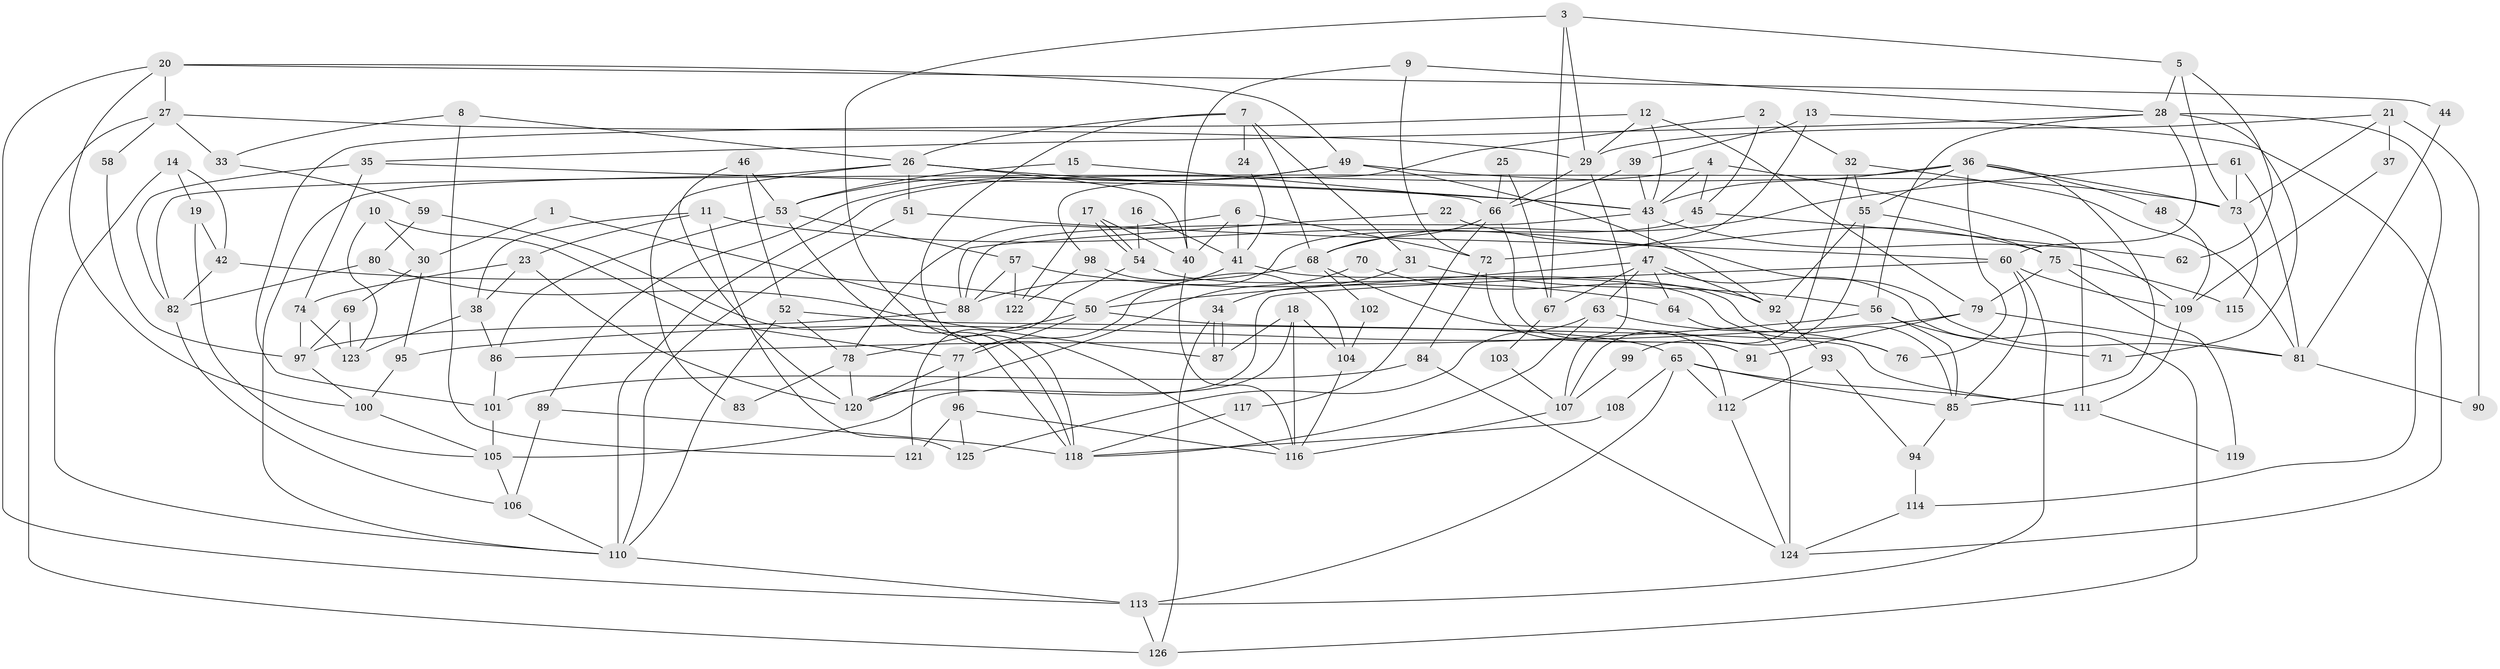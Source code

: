 // coarse degree distribution, {4: 0.2125, 5: 0.1875, 9: 0.1, 7: 0.1125, 8: 0.0875, 3: 0.1, 2: 0.15, 6: 0.05}
// Generated by graph-tools (version 1.1) at 2025/41/03/06/25 10:41:58]
// undirected, 126 vertices, 252 edges
graph export_dot {
graph [start="1"]
  node [color=gray90,style=filled];
  1;
  2;
  3;
  4;
  5;
  6;
  7;
  8;
  9;
  10;
  11;
  12;
  13;
  14;
  15;
  16;
  17;
  18;
  19;
  20;
  21;
  22;
  23;
  24;
  25;
  26;
  27;
  28;
  29;
  30;
  31;
  32;
  33;
  34;
  35;
  36;
  37;
  38;
  39;
  40;
  41;
  42;
  43;
  44;
  45;
  46;
  47;
  48;
  49;
  50;
  51;
  52;
  53;
  54;
  55;
  56;
  57;
  58;
  59;
  60;
  61;
  62;
  63;
  64;
  65;
  66;
  67;
  68;
  69;
  70;
  71;
  72;
  73;
  74;
  75;
  76;
  77;
  78;
  79;
  80;
  81;
  82;
  83;
  84;
  85;
  86;
  87;
  88;
  89;
  90;
  91;
  92;
  93;
  94;
  95;
  96;
  97;
  98;
  99;
  100;
  101;
  102;
  103;
  104;
  105;
  106;
  107;
  108;
  109;
  110;
  111;
  112;
  113;
  114;
  115;
  116;
  117;
  118;
  119;
  120;
  121;
  122;
  123;
  124;
  125;
  126;
  1 -- 30;
  1 -- 88;
  2 -- 45;
  2 -- 32;
  2 -- 98;
  3 -- 29;
  3 -- 5;
  3 -- 67;
  3 -- 118;
  4 -- 110;
  4 -- 43;
  4 -- 45;
  4 -- 111;
  5 -- 73;
  5 -- 28;
  5 -- 62;
  6 -- 41;
  6 -- 40;
  6 -- 72;
  6 -- 78;
  7 -- 31;
  7 -- 116;
  7 -- 24;
  7 -- 26;
  7 -- 68;
  8 -- 33;
  8 -- 26;
  8 -- 121;
  9 -- 40;
  9 -- 28;
  9 -- 72;
  10 -- 30;
  10 -- 77;
  10 -- 123;
  11 -- 23;
  11 -- 81;
  11 -- 38;
  11 -- 125;
  12 -- 79;
  12 -- 43;
  12 -- 29;
  12 -- 101;
  13 -- 72;
  13 -- 124;
  13 -- 39;
  14 -- 42;
  14 -- 110;
  14 -- 19;
  15 -- 66;
  15 -- 53;
  16 -- 54;
  16 -- 41;
  17 -- 40;
  17 -- 54;
  17 -- 54;
  17 -- 122;
  18 -- 116;
  18 -- 105;
  18 -- 87;
  18 -- 104;
  19 -- 42;
  19 -- 105;
  20 -- 49;
  20 -- 100;
  20 -- 27;
  20 -- 44;
  20 -- 113;
  21 -- 73;
  21 -- 29;
  21 -- 37;
  21 -- 90;
  22 -- 75;
  22 -- 88;
  23 -- 74;
  23 -- 38;
  23 -- 120;
  24 -- 41;
  25 -- 66;
  25 -- 67;
  26 -- 51;
  26 -- 40;
  26 -- 43;
  26 -- 83;
  26 -- 110;
  27 -- 126;
  27 -- 29;
  27 -- 33;
  27 -- 58;
  28 -- 56;
  28 -- 60;
  28 -- 35;
  28 -- 71;
  28 -- 114;
  29 -- 66;
  29 -- 107;
  30 -- 95;
  30 -- 69;
  31 -- 34;
  31 -- 56;
  32 -- 107;
  32 -- 55;
  32 -- 81;
  33 -- 59;
  34 -- 126;
  34 -- 87;
  34 -- 87;
  35 -- 43;
  35 -- 74;
  35 -- 82;
  36 -- 85;
  36 -- 82;
  36 -- 43;
  36 -- 48;
  36 -- 55;
  36 -- 73;
  36 -- 76;
  37 -- 109;
  38 -- 86;
  38 -- 123;
  39 -- 43;
  39 -- 66;
  40 -- 116;
  41 -- 50;
  41 -- 85;
  42 -- 50;
  42 -- 82;
  43 -- 47;
  43 -- 62;
  43 -- 88;
  44 -- 81;
  45 -- 77;
  45 -- 109;
  46 -- 53;
  46 -- 120;
  46 -- 52;
  47 -- 50;
  47 -- 63;
  47 -- 64;
  47 -- 67;
  47 -- 92;
  47 -- 126;
  48 -- 109;
  49 -- 53;
  49 -- 89;
  49 -- 73;
  49 -- 92;
  50 -- 65;
  50 -- 78;
  50 -- 77;
  51 -- 60;
  51 -- 110;
  52 -- 111;
  52 -- 78;
  52 -- 110;
  53 -- 118;
  53 -- 57;
  53 -- 86;
  54 -- 76;
  54 -- 121;
  55 -- 92;
  55 -- 75;
  55 -- 99;
  56 -- 86;
  56 -- 85;
  56 -- 71;
  57 -- 64;
  57 -- 88;
  57 -- 122;
  58 -- 97;
  59 -- 118;
  59 -- 80;
  60 -- 113;
  60 -- 120;
  60 -- 85;
  60 -- 109;
  61 -- 68;
  61 -- 73;
  61 -- 81;
  63 -- 125;
  63 -- 76;
  63 -- 118;
  64 -- 124;
  65 -- 113;
  65 -- 111;
  65 -- 85;
  65 -- 108;
  65 -- 112;
  66 -- 68;
  66 -- 91;
  66 -- 117;
  67 -- 103;
  68 -- 88;
  68 -- 102;
  68 -- 112;
  69 -- 123;
  69 -- 97;
  70 -- 92;
  70 -- 120;
  72 -- 84;
  72 -- 91;
  73 -- 115;
  74 -- 123;
  74 -- 97;
  75 -- 79;
  75 -- 115;
  75 -- 119;
  77 -- 120;
  77 -- 96;
  78 -- 83;
  78 -- 120;
  79 -- 91;
  79 -- 81;
  79 -- 95;
  80 -- 82;
  80 -- 87;
  81 -- 90;
  82 -- 106;
  84 -- 124;
  84 -- 101;
  85 -- 94;
  86 -- 101;
  88 -- 97;
  89 -- 106;
  89 -- 118;
  92 -- 93;
  93 -- 112;
  93 -- 94;
  94 -- 114;
  95 -- 100;
  96 -- 121;
  96 -- 116;
  96 -- 125;
  97 -- 100;
  98 -- 122;
  98 -- 104;
  99 -- 107;
  100 -- 105;
  101 -- 105;
  102 -- 104;
  103 -- 107;
  104 -- 116;
  105 -- 106;
  106 -- 110;
  107 -- 116;
  108 -- 118;
  109 -- 111;
  110 -- 113;
  111 -- 119;
  112 -- 124;
  113 -- 126;
  114 -- 124;
  117 -- 118;
}
